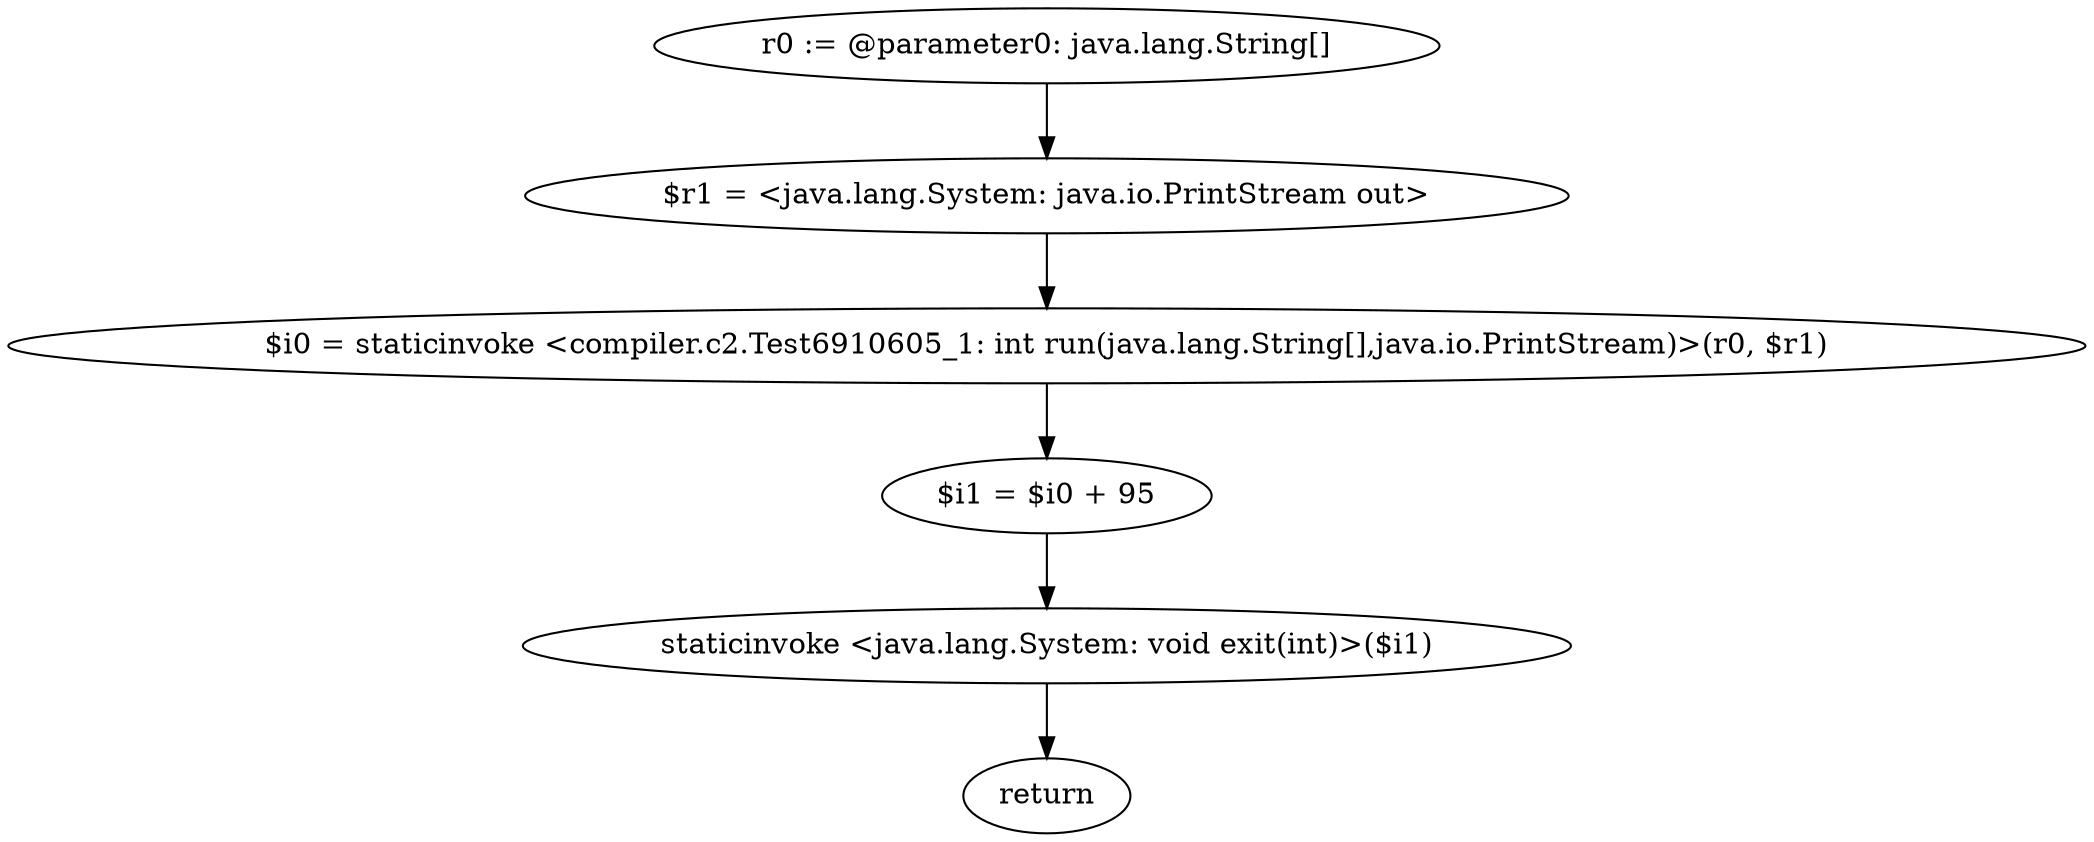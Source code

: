 digraph "unitGraph" {
    "r0 := @parameter0: java.lang.String[]"
    "$r1 = <java.lang.System: java.io.PrintStream out>"
    "$i0 = staticinvoke <compiler.c2.Test6910605_1: int run(java.lang.String[],java.io.PrintStream)>(r0, $r1)"
    "$i1 = $i0 + 95"
    "staticinvoke <java.lang.System: void exit(int)>($i1)"
    "return"
    "r0 := @parameter0: java.lang.String[]"->"$r1 = <java.lang.System: java.io.PrintStream out>";
    "$r1 = <java.lang.System: java.io.PrintStream out>"->"$i0 = staticinvoke <compiler.c2.Test6910605_1: int run(java.lang.String[],java.io.PrintStream)>(r0, $r1)";
    "$i0 = staticinvoke <compiler.c2.Test6910605_1: int run(java.lang.String[],java.io.PrintStream)>(r0, $r1)"->"$i1 = $i0 + 95";
    "$i1 = $i0 + 95"->"staticinvoke <java.lang.System: void exit(int)>($i1)";
    "staticinvoke <java.lang.System: void exit(int)>($i1)"->"return";
}

